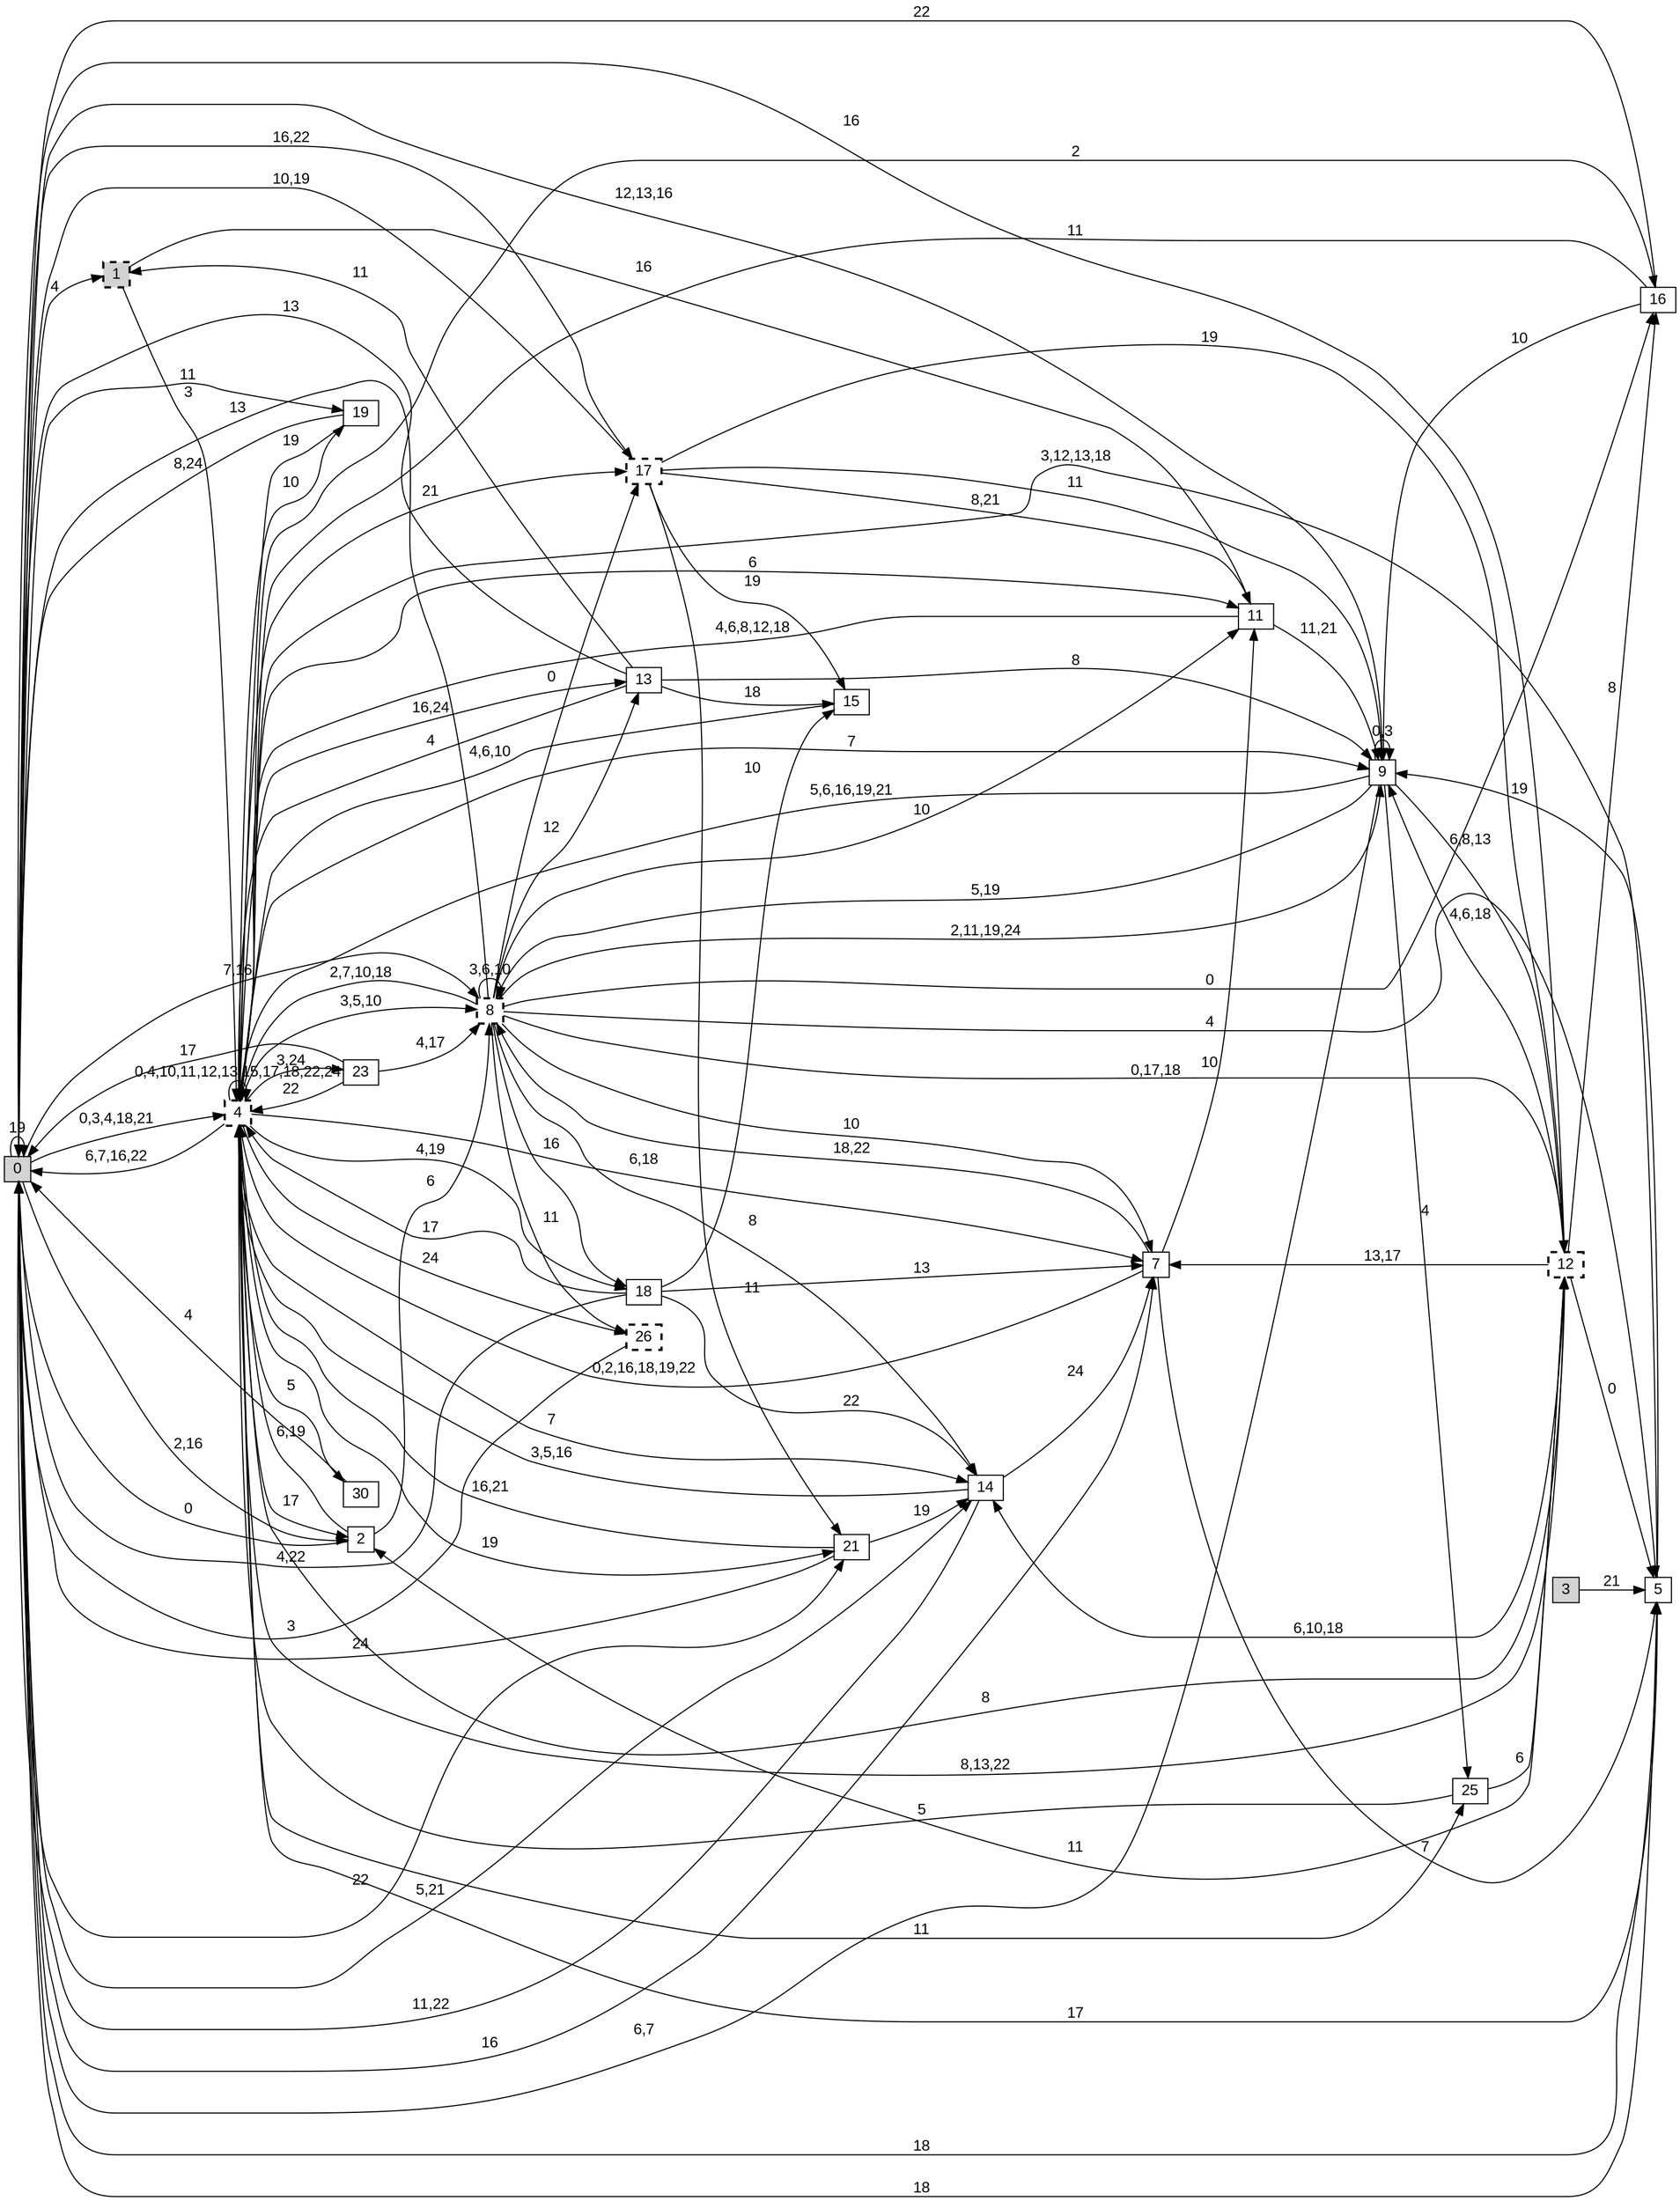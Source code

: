 digraph "NDFA" {
  rankdir=LR
  node [shape=box width=0.1 height=0.1 fontname=Arial]
  edge [fontname=Arial]
/* Estados */
 s0 [label="0" style="filled"] /* I:1 F:0 D:0 */
 s1 [label="1" style="filled,bold,dashed"] /* I:1 F:1 D:0 */
 s2 [label="2" ] /* I:0 F:0 D:0 */
 s3 [label="3" style="filled"] /* I:1 F:0 D:0 */
 s4 [label="4" style="bold,dashed"] /* I:0 F:1 D:0 */
 s5 [label="5" ] /* I:0 F:0 D:0 */
 s7 [label="7" ] /* I:0 F:0 D:0 */
 s8 [label="8" style="bold,dashed"] /* I:0 F:1 D:0 */
 s9 [label="9" ] /* I:0 F:0 D:0 */
 s11 [label="11" ] /* I:0 F:0 D:0 */
 s12 [label="12" style="bold,dashed"] /* I:0 F:1 D:0 */
 s13 [label="13" ] /* I:0 F:0 D:0 */
 s14 [label="14" ] /* I:0 F:0 D:0 */
 s15 [label="15" ] /* I:0 F:0 D:0 */
 s16 [label="16" ] /* I:0 F:0 D:0 */
 s17 [label="17" style="bold,dashed"] /* I:0 F:1 D:0 */
 s18 [label="18" ] /* I:0 F:0 D:0 */
 s19 [label="19" ] /* I:0 F:0 D:0 */
 s21 [label="21" ] /* I:0 F:0 D:0 */
 s23 [label="23" ] /* I:0 F:0 D:0 */
 s25 [label="25" ] /* I:0 F:0 D:0 */
 s26 [label="26" style="bold,dashed"] /* I:0 F:1 D:0 */
 s30 [label="30" ] /* I:0 F:0 D:0 */
/* Transiciones */
  s0 -> s0 [label="19"]
  s0 -> s1 [label="4"]
  s0 -> s2 [label="2,16"]
  s0 -> s4 [label="0,3,4,18,21"]
  s0 -> s5 [label="18"]
  s0 -> s7 [label="16"]
  s0 -> s8 [label="7,16"]
  s0 -> s9 [label="12,13,16"]
  s0 -> s12 [label="16"]
  s0 -> s14 [label="5,21"]
  s0 -> s17 [label="16,22"]
  s0 -> s19 [label="11"]
  s0 -> s21 [label="22"]
  s1 -> s4 [label="3"]
  s1 -> s11 [label="16"]
  s2 -> s0 [label="0"]
  s2 -> s4 [label="6,19"]
  s2 -> s8 [label="6"]
  s3 -> s5 [label="21"]
  s4 -> s0 [label="6,7,16,22"]
  s4 -> s2 [label="17"]
  s4 -> s4 [label="0,4,10,11,12,13,15,17,18,22,24"]
  s4 -> s5 [label="17"]
  s4 -> s7 [label="6,18"]
  s4 -> s8 [label="3,5,10"]
  s4 -> s9 [label="7"]
  s4 -> s11 [label="6"]
  s4 -> s12 [label="8"]
  s4 -> s13 [label="16,24"]
  s4 -> s14 [label="7"]
  s4 -> s16 [label="2"]
  s4 -> s17 [label="21"]
  s4 -> s18 [label="4,19"]
  s4 -> s19 [label="10"]
  s4 -> s21 [label="19"]
  s4 -> s23 [label="3,24"]
  s4 -> s25 [label="11"]
  s4 -> s26 [label="24"]
  s4 -> s30 [label="5"]
  s5 -> s0 [label="18"]
  s5 -> s4 [label="3,12,13,18"]
  s5 -> s9 [label="19"]
  s7 -> s4 [label="0,2,16,18,19,22"]
  s7 -> s5 [label="7"]
  s7 -> s8 [label="18,22"]
  s7 -> s11 [label="10"]
  s8 -> s0 [label="13"]
  s8 -> s4 [label="2,7,10,18"]
  s8 -> s5 [label="4"]
  s8 -> s7 [label="10"]
  s8 -> s8 [label="3,6,10"]
  s8 -> s9 [label="2,11,19,24"]
  s8 -> s11 [label="10"]
  s8 -> s12 [label="0,17,18"]
  s8 -> s13 [label="12"]
  s8 -> s14 [label="8"]
  s8 -> s16 [label="0"]
  s8 -> s17 [label="0"]
  s8 -> s18 [label="16"]
  s8 -> s26 [label="11"]
  s9 -> s0 [label="6,7"]
  s9 -> s4 [label="5,6,16,19,21"]
  s9 -> s8 [label="5,19"]
  s9 -> s9 [label="0,3"]
  s9 -> s12 [label="6,8,13"]
  s9 -> s25 [label="4"]
  s11 -> s4 [label="4,6,8,12,18"]
  s11 -> s9 [label="11,21"]
  s12 -> s2 [label="11"]
  s12 -> s4 [label="8,13,22"]
  s12 -> s5 [label="0"]
  s12 -> s7 [label="13,17"]
  s12 -> s9 [label="4,6,18"]
  s12 -> s14 [label="6,10,18"]
  s12 -> s16 [label="8"]
  s13 -> s0 [label="13"]
  s13 -> s1 [label="11"]
  s13 -> s4 [label="4"]
  s13 -> s9 [label="8"]
  s13 -> s15 [label="18"]
  s14 -> s0 [label="11,22"]
  s14 -> s4 [label="3,5,16"]
  s14 -> s7 [label="24"]
  s15 -> s4 [label="4,6,10"]
  s16 -> s0 [label="22"]
  s16 -> s4 [label="11"]
  s16 -> s9 [label="10"]
  s17 -> s0 [label="10,19"]
  s17 -> s9 [label="11"]
  s17 -> s11 [label="8,21"]
  s17 -> s12 [label="19"]
  s17 -> s15 [label="19"]
  s17 -> s21 [label="11"]
  s18 -> s0 [label="4,22"]
  s18 -> s4 [label="17"]
  s18 -> s7 [label="13"]
  s18 -> s14 [label="22"]
  s18 -> s15 [label="10"]
  s19 -> s0 [label="8,24"]
  s19 -> s4 [label="19"]
  s21 -> s0 [label="24"]
  s21 -> s4 [label="16,21"]
  s21 -> s14 [label="19"]
  s23 -> s0 [label="17"]
  s23 -> s4 [label="22"]
  s23 -> s8 [label="4,17"]
  s25 -> s4 [label="5"]
  s25 -> s12 [label="6"]
  s26 -> s0 [label="3"]
  s30 -> s0 [label="4"]
}
